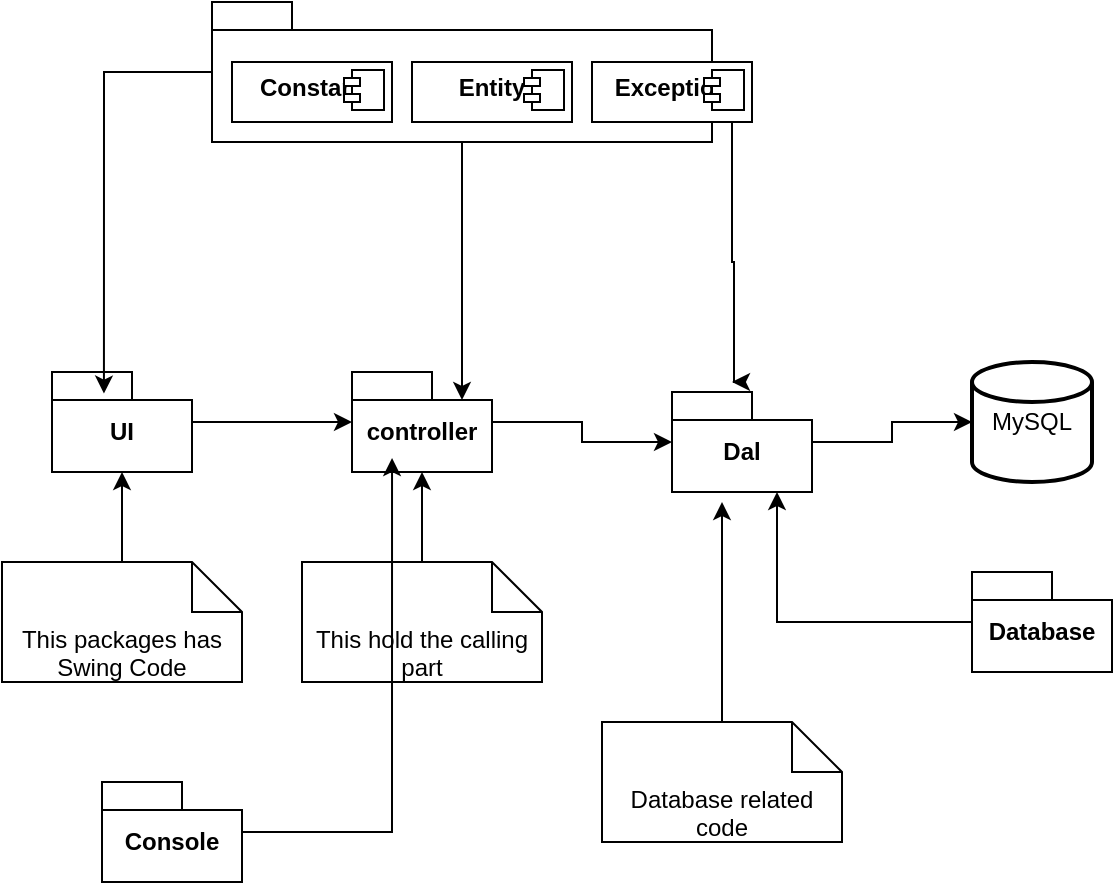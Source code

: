 <mxfile version="24.7.7">
  <diagram name="Page-1" id="QT_QAesG8SckjewjfGDZ">
    <mxGraphModel dx="1050" dy="1733" grid="1" gridSize="10" guides="1" tooltips="1" connect="1" arrows="1" fold="1" page="1" pageScale="1" pageWidth="827" pageHeight="1169" math="0" shadow="0">
      <root>
        <mxCell id="0" />
        <mxCell id="1" parent="0" />
        <mxCell id="_ge6_MgcS4BhPv8eNCY3-9" value="" style="edgeStyle=orthogonalEdgeStyle;rounded=0;orthogonalLoop=1;jettySize=auto;html=1;" edge="1" parent="1" source="_ge6_MgcS4BhPv8eNCY3-1" target="_ge6_MgcS4BhPv8eNCY3-6">
          <mxGeometry relative="1" as="geometry" />
        </mxCell>
        <mxCell id="_ge6_MgcS4BhPv8eNCY3-1" value="UI" style="shape=folder;fontStyle=1;spacingTop=10;tabWidth=40;tabHeight=14;tabPosition=left;html=1;whiteSpace=wrap;" vertex="1" parent="1">
          <mxGeometry x="40" y="65" width="70" height="50" as="geometry" />
        </mxCell>
        <mxCell id="_ge6_MgcS4BhPv8eNCY3-2" value="MySQL" style="strokeWidth=2;html=1;shape=mxgraph.flowchart.database;whiteSpace=wrap;" vertex="1" parent="1">
          <mxGeometry x="500" y="60" width="60" height="60" as="geometry" />
        </mxCell>
        <mxCell id="_ge6_MgcS4BhPv8eNCY3-3" value="Database" style="shape=folder;fontStyle=1;spacingTop=10;tabWidth=40;tabHeight=14;tabPosition=left;html=1;whiteSpace=wrap;" vertex="1" parent="1">
          <mxGeometry x="500" y="165" width="70" height="50" as="geometry" />
        </mxCell>
        <mxCell id="_ge6_MgcS4BhPv8eNCY3-21" value="" style="edgeStyle=orthogonalEdgeStyle;rounded=0;orthogonalLoop=1;jettySize=auto;html=1;" edge="1" parent="1" source="_ge6_MgcS4BhPv8eNCY3-6" target="_ge6_MgcS4BhPv8eNCY3-19">
          <mxGeometry relative="1" as="geometry" />
        </mxCell>
        <mxCell id="_ge6_MgcS4BhPv8eNCY3-6" value="controller" style="shape=folder;fontStyle=1;spacingTop=10;tabWidth=40;tabHeight=14;tabPosition=left;html=1;whiteSpace=wrap;" vertex="1" parent="1">
          <mxGeometry x="190" y="65" width="70" height="50" as="geometry" />
        </mxCell>
        <mxCell id="_ge6_MgcS4BhPv8eNCY3-8" value="" style="edgeStyle=orthogonalEdgeStyle;rounded=0;orthogonalLoop=1;jettySize=auto;html=1;" edge="1" parent="1" source="_ge6_MgcS4BhPv8eNCY3-7" target="_ge6_MgcS4BhPv8eNCY3-1">
          <mxGeometry relative="1" as="geometry" />
        </mxCell>
        <mxCell id="_ge6_MgcS4BhPv8eNCY3-7" value="This packages has Swing Code" style="shape=note2;boundedLbl=1;whiteSpace=wrap;html=1;size=25;verticalAlign=top;align=center;" vertex="1" parent="1">
          <mxGeometry x="15" y="160" width="120" height="60" as="geometry" />
        </mxCell>
        <mxCell id="_ge6_MgcS4BhPv8eNCY3-13" value="" style="edgeStyle=orthogonalEdgeStyle;rounded=0;orthogonalLoop=1;jettySize=auto;html=1;" edge="1" parent="1" source="_ge6_MgcS4BhPv8eNCY3-12" target="_ge6_MgcS4BhPv8eNCY3-6">
          <mxGeometry relative="1" as="geometry" />
        </mxCell>
        <mxCell id="_ge6_MgcS4BhPv8eNCY3-12" value="This hold the calling part" style="shape=note2;boundedLbl=1;whiteSpace=wrap;html=1;size=25;verticalAlign=top;align=center;" vertex="1" parent="1">
          <mxGeometry x="165" y="160" width="120" height="60" as="geometry" />
        </mxCell>
        <mxCell id="_ge6_MgcS4BhPv8eNCY3-14" value="Console" style="shape=folder;fontStyle=1;spacingTop=10;tabWidth=40;tabHeight=14;tabPosition=left;html=1;whiteSpace=wrap;" vertex="1" parent="1">
          <mxGeometry x="65" y="270" width="70" height="50" as="geometry" />
        </mxCell>
        <mxCell id="_ge6_MgcS4BhPv8eNCY3-16" style="edgeStyle=orthogonalEdgeStyle;rounded=0;orthogonalLoop=1;jettySize=auto;html=1;entryX=0.286;entryY=0.86;entryDx=0;entryDy=0;entryPerimeter=0;" edge="1" parent="1" source="_ge6_MgcS4BhPv8eNCY3-14" target="_ge6_MgcS4BhPv8eNCY3-6">
          <mxGeometry relative="1" as="geometry" />
        </mxCell>
        <mxCell id="_ge6_MgcS4BhPv8eNCY3-23" style="edgeStyle=orthogonalEdgeStyle;rounded=0;orthogonalLoop=1;jettySize=auto;html=1;" edge="1" parent="1" source="_ge6_MgcS4BhPv8eNCY3-17">
          <mxGeometry relative="1" as="geometry">
            <mxPoint x="375" y="130" as="targetPoint" />
          </mxGeometry>
        </mxCell>
        <mxCell id="_ge6_MgcS4BhPv8eNCY3-17" value="Database related code" style="shape=note2;boundedLbl=1;whiteSpace=wrap;html=1;size=25;verticalAlign=top;align=center;" vertex="1" parent="1">
          <mxGeometry x="315" y="240" width="120" height="60" as="geometry" />
        </mxCell>
        <mxCell id="_ge6_MgcS4BhPv8eNCY3-20" value="" style="edgeStyle=orthogonalEdgeStyle;rounded=0;orthogonalLoop=1;jettySize=auto;html=1;" edge="1" parent="1" source="_ge6_MgcS4BhPv8eNCY3-19" target="_ge6_MgcS4BhPv8eNCY3-2">
          <mxGeometry relative="1" as="geometry" />
        </mxCell>
        <mxCell id="_ge6_MgcS4BhPv8eNCY3-19" value="Dal" style="shape=folder;fontStyle=1;spacingTop=10;tabWidth=40;tabHeight=14;tabPosition=left;html=1;whiteSpace=wrap;" vertex="1" parent="1">
          <mxGeometry x="350" y="75" width="70" height="50" as="geometry" />
        </mxCell>
        <mxCell id="_ge6_MgcS4BhPv8eNCY3-22" style="edgeStyle=orthogonalEdgeStyle;rounded=0;orthogonalLoop=1;jettySize=auto;html=1;entryX=0.75;entryY=1;entryDx=0;entryDy=0;entryPerimeter=0;" edge="1" parent="1" source="_ge6_MgcS4BhPv8eNCY3-3" target="_ge6_MgcS4BhPv8eNCY3-19">
          <mxGeometry relative="1" as="geometry" />
        </mxCell>
        <mxCell id="_ge6_MgcS4BhPv8eNCY3-27" style="edgeStyle=orthogonalEdgeStyle;rounded=0;orthogonalLoop=1;jettySize=auto;html=1;" edge="1" parent="1" source="_ge6_MgcS4BhPv8eNCY3-24">
          <mxGeometry relative="1" as="geometry">
            <mxPoint x="380" y="70" as="targetPoint" />
            <Array as="points">
              <mxPoint x="380" y="-85" />
              <mxPoint x="380" y="10" />
              <mxPoint x="381" y="10" />
            </Array>
          </mxGeometry>
        </mxCell>
        <mxCell id="_ge6_MgcS4BhPv8eNCY3-24" value="" style="shape=folder;fontStyle=1;spacingTop=10;tabWidth=40;tabHeight=14;tabPosition=left;html=1;whiteSpace=wrap;" vertex="1" parent="1">
          <mxGeometry x="120" y="-120" width="250" height="70" as="geometry" />
        </mxCell>
        <mxCell id="_ge6_MgcS4BhPv8eNCY3-26" style="edgeStyle=orthogonalEdgeStyle;rounded=0;orthogonalLoop=1;jettySize=auto;html=1;entryX=0.371;entryY=0.216;entryDx=0;entryDy=0;entryPerimeter=0;" edge="1" parent="1" source="_ge6_MgcS4BhPv8eNCY3-24" target="_ge6_MgcS4BhPv8eNCY3-1">
          <mxGeometry relative="1" as="geometry" />
        </mxCell>
        <mxCell id="_ge6_MgcS4BhPv8eNCY3-28" style="edgeStyle=orthogonalEdgeStyle;rounded=0;orthogonalLoop=1;jettySize=auto;html=1;entryX=0;entryY=0;entryDx=55;entryDy=14;entryPerimeter=0;" edge="1" parent="1" source="_ge6_MgcS4BhPv8eNCY3-24" target="_ge6_MgcS4BhPv8eNCY3-6">
          <mxGeometry relative="1" as="geometry" />
        </mxCell>
        <mxCell id="_ge6_MgcS4BhPv8eNCY3-34" value="&lt;p style=&quot;margin:0px;margin-top:6px;text-align:center;&quot;&gt;&lt;b&gt;Constant&lt;/b&gt;&lt;/p&gt;" style="align=left;overflow=fill;html=1;dropTarget=0;whiteSpace=wrap;" vertex="1" parent="1">
          <mxGeometry x="130" y="-90" width="80" height="30" as="geometry" />
        </mxCell>
        <mxCell id="_ge6_MgcS4BhPv8eNCY3-35" value="" style="shape=component;jettyWidth=8;jettyHeight=4;" vertex="1" parent="_ge6_MgcS4BhPv8eNCY3-34">
          <mxGeometry x="1" width="20" height="20" relative="1" as="geometry">
            <mxPoint x="-24" y="4" as="offset" />
          </mxGeometry>
        </mxCell>
        <mxCell id="_ge6_MgcS4BhPv8eNCY3-36" value="&lt;p style=&quot;margin:0px;margin-top:6px;text-align:center;&quot;&gt;&lt;b&gt;Entity&lt;/b&gt;&lt;/p&gt;" style="align=left;overflow=fill;html=1;dropTarget=0;whiteSpace=wrap;" vertex="1" parent="1">
          <mxGeometry x="220" y="-90" width="80" height="30" as="geometry" />
        </mxCell>
        <mxCell id="_ge6_MgcS4BhPv8eNCY3-37" value="" style="shape=component;jettyWidth=8;jettyHeight=4;" vertex="1" parent="_ge6_MgcS4BhPv8eNCY3-36">
          <mxGeometry x="1" width="20" height="20" relative="1" as="geometry">
            <mxPoint x="-24" y="4" as="offset" />
          </mxGeometry>
        </mxCell>
        <mxCell id="_ge6_MgcS4BhPv8eNCY3-38" value="&lt;p style=&quot;margin:0px;margin-top:6px;text-align:center;&quot;&gt;&lt;b&gt;Exception&lt;/b&gt;&lt;/p&gt;" style="align=left;overflow=fill;html=1;dropTarget=0;whiteSpace=wrap;" vertex="1" parent="1">
          <mxGeometry x="310" y="-90" width="80" height="30" as="geometry" />
        </mxCell>
        <mxCell id="_ge6_MgcS4BhPv8eNCY3-39" value="" style="shape=component;jettyWidth=8;jettyHeight=4;" vertex="1" parent="_ge6_MgcS4BhPv8eNCY3-38">
          <mxGeometry x="1" width="20" height="20" relative="1" as="geometry">
            <mxPoint x="-24" y="4" as="offset" />
          </mxGeometry>
        </mxCell>
      </root>
    </mxGraphModel>
  </diagram>
</mxfile>
